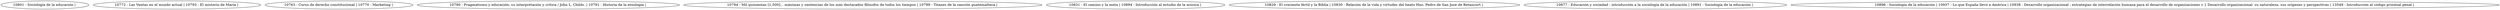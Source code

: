 digraph G {
n0[label = "10801 - Sociología de la educación | "];
n1[label = "10772 - Las Ventas en el mundo actual | 10793 - El misterio de María | "];
n2[label = "10763 - Curso de derecho constitucional | 10770 - Marketing | "];
n3[label = "10790 - Pragmatismo y educación: su interpretación y crítica / John L. Childs. | 10791 - Historia de la etnología | "];
n4[label = "10794 - Mil quinientas [1,500]... máximas y sentencias de los más destacados filósofos de todos los tiempos | 10799 - Titanes de la canción guatemalteca | "];
n5[label = "10831 - El camino y la meta | 10894 - Introducción al estudio de la música | "];
n6[label = "10829 - El creciente fértil y la Biblia | 10830 - Relación de la vida y virtudes del beato Hno. Pedro de San José de Betancurt | "];
n7[label = "10877 - Educación y sociedad : introducción a la sociología de la educación | 10891 - Sociología de la educación | "];
n8[label = "10896 - Sociología de la educación | 10937 - Lo que España llevó a América | 10938 - Desarrollo organizacional : estrategias de interrelación humana para el desarrollo de organizaciones v 1 Desarrollo organizacional: su naturaleza, sus orígenes y perspectivas | 13549 - Introducción al código procesal penal | "];
}